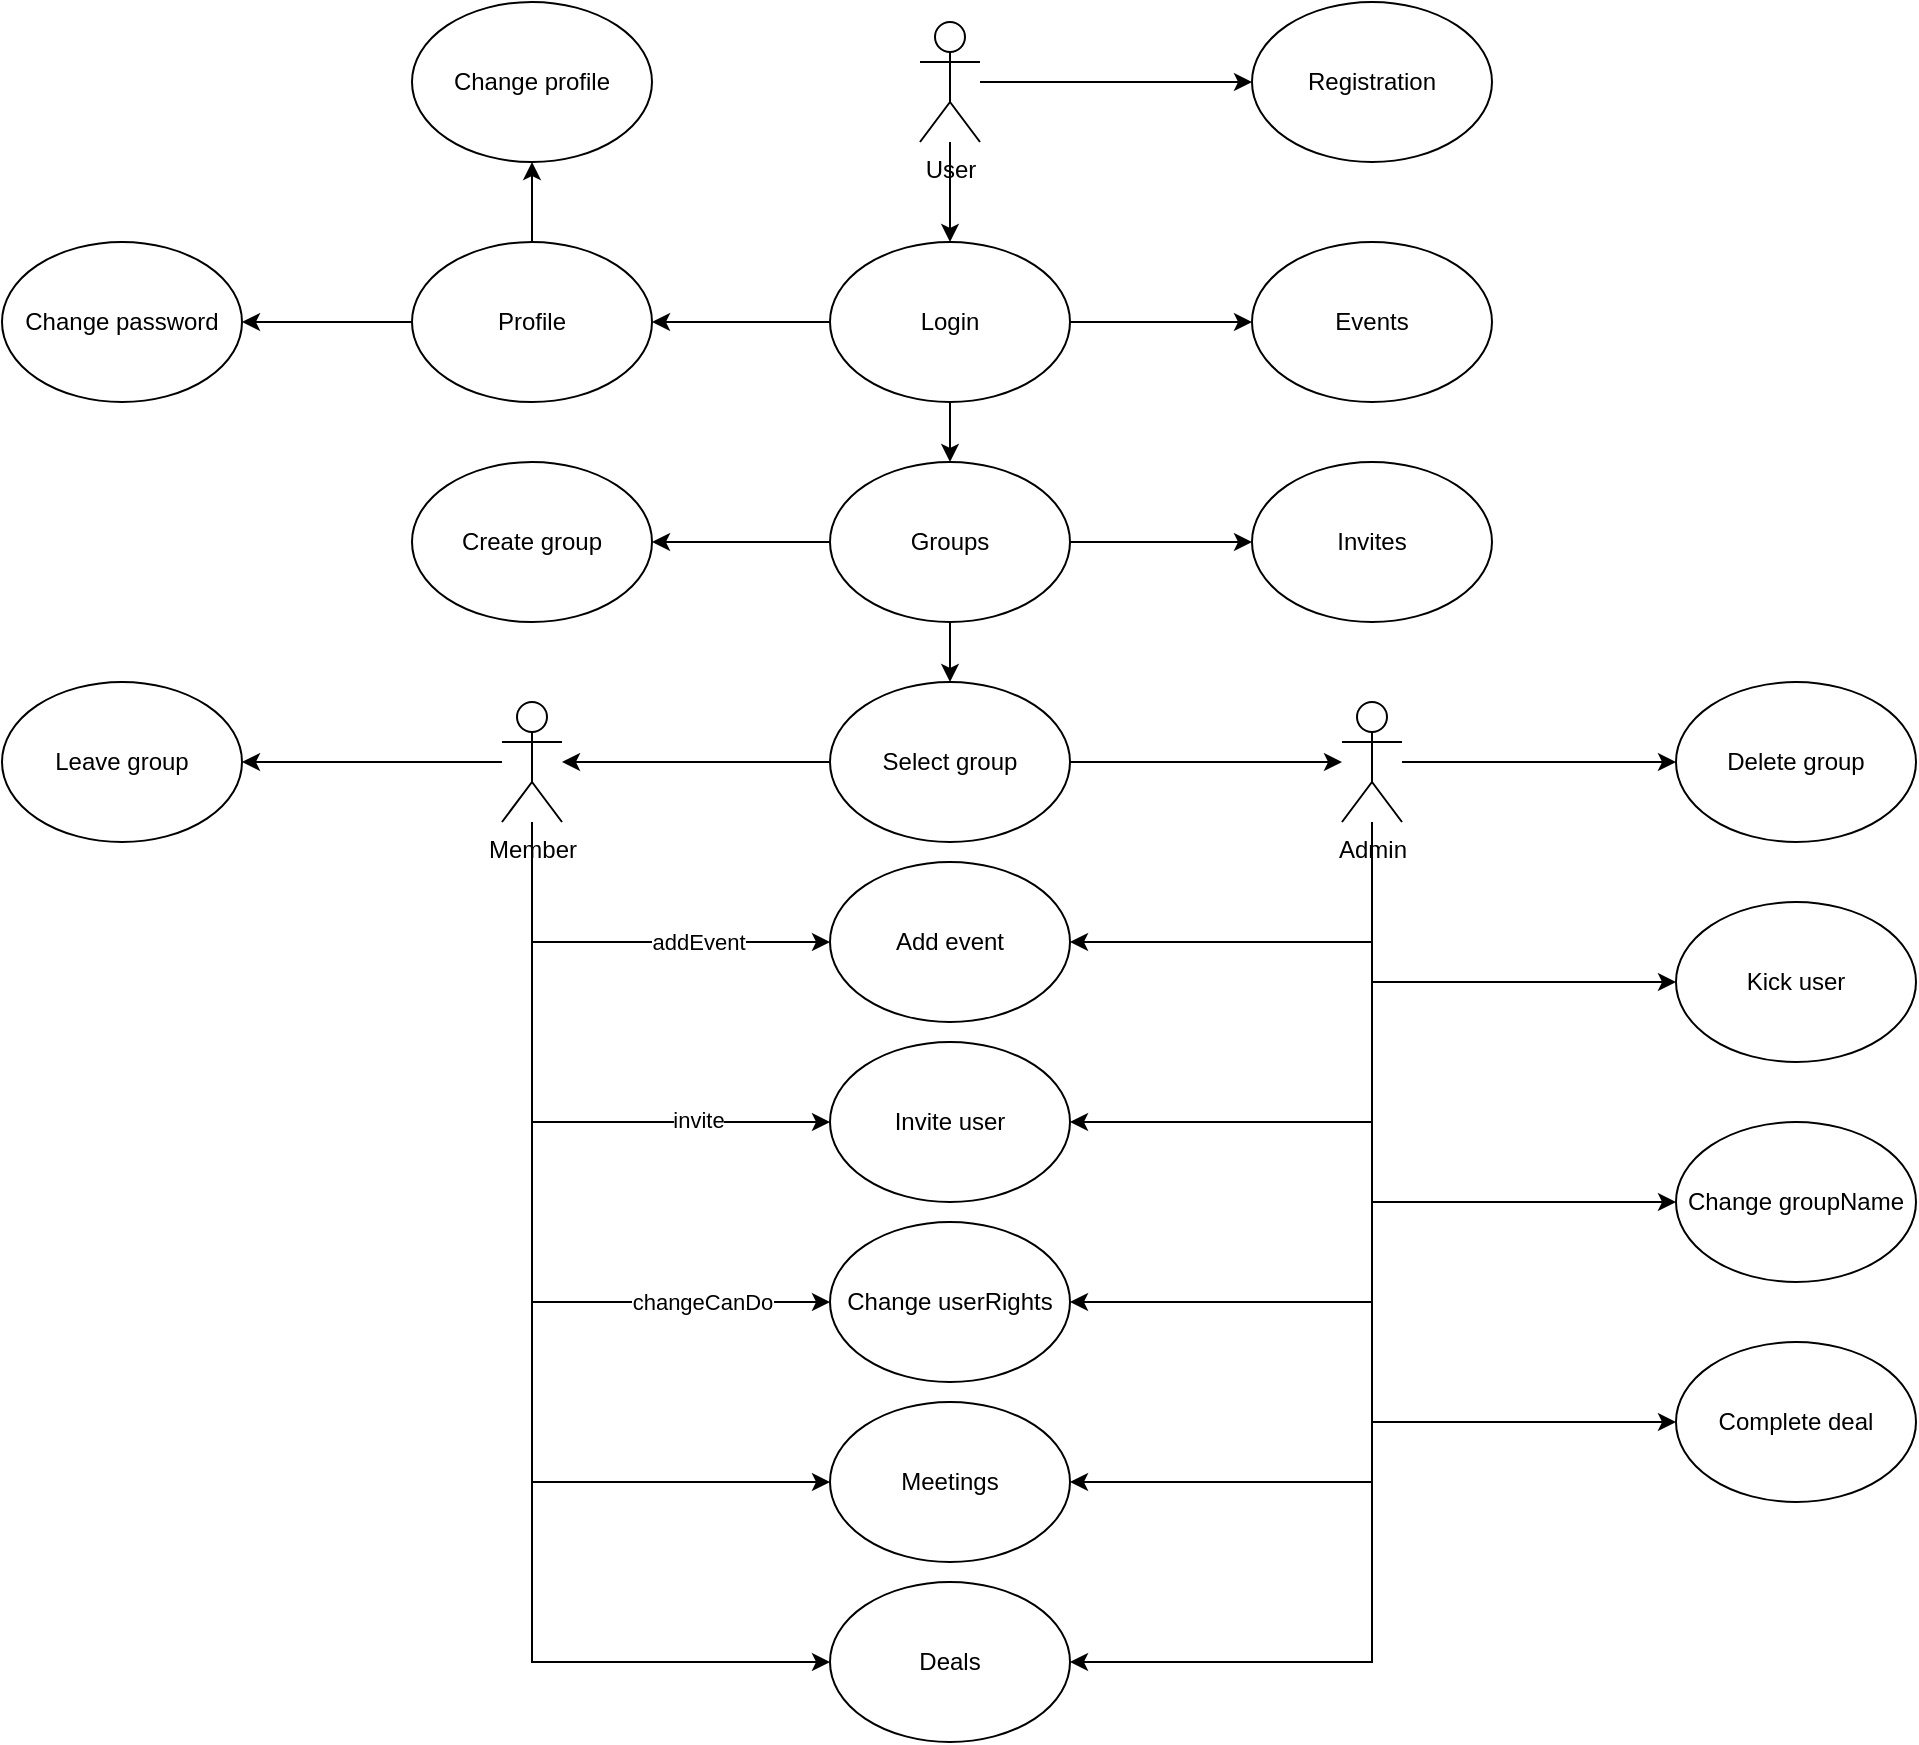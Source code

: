 <mxfile version="24.4.13" type="device">
  <diagram name="Страница — 1" id="CjXkoJQuMzEmbBGOutZE">
    <mxGraphModel dx="2687" dy="858" grid="1" gridSize="10" guides="1" tooltips="1" connect="1" arrows="1" fold="1" page="1" pageScale="1" pageWidth="827" pageHeight="1169" math="0" shadow="0">
      <root>
        <mxCell id="0" />
        <mxCell id="1" parent="0" />
        <mxCell id="qFcbCnMc0pt4zbiIH8xQ-3" style="edgeStyle=orthogonalEdgeStyle;rounded=0;orthogonalLoop=1;jettySize=auto;html=1;entryX=0;entryY=0.5;entryDx=0;entryDy=0;" edge="1" parent="1" source="qFcbCnMc0pt4zbiIH8xQ-1" target="qFcbCnMc0pt4zbiIH8xQ-2">
          <mxGeometry relative="1" as="geometry" />
        </mxCell>
        <mxCell id="qFcbCnMc0pt4zbiIH8xQ-5" style="edgeStyle=orthogonalEdgeStyle;rounded=0;orthogonalLoop=1;jettySize=auto;html=1;entryX=0.5;entryY=0;entryDx=0;entryDy=0;" edge="1" parent="1" source="qFcbCnMc0pt4zbiIH8xQ-1" target="qFcbCnMc0pt4zbiIH8xQ-4">
          <mxGeometry relative="1" as="geometry" />
        </mxCell>
        <mxCell id="qFcbCnMc0pt4zbiIH8xQ-1" value="User" style="shape=umlActor;verticalLabelPosition=bottom;verticalAlign=top;html=1;outlineConnect=0;" vertex="1" parent="1">
          <mxGeometry x="329" y="100" width="30" height="60" as="geometry" />
        </mxCell>
        <mxCell id="qFcbCnMc0pt4zbiIH8xQ-2" value="Registration" style="ellipse;whiteSpace=wrap;html=1;" vertex="1" parent="1">
          <mxGeometry x="495" y="90" width="120" height="80" as="geometry" />
        </mxCell>
        <mxCell id="qFcbCnMc0pt4zbiIH8xQ-9" style="edgeStyle=orthogonalEdgeStyle;rounded=0;orthogonalLoop=1;jettySize=auto;html=1;entryX=1;entryY=0.5;entryDx=0;entryDy=0;" edge="1" parent="1" source="qFcbCnMc0pt4zbiIH8xQ-4" target="qFcbCnMc0pt4zbiIH8xQ-7">
          <mxGeometry relative="1" as="geometry" />
        </mxCell>
        <mxCell id="qFcbCnMc0pt4zbiIH8xQ-10" style="edgeStyle=orthogonalEdgeStyle;rounded=0;orthogonalLoop=1;jettySize=auto;html=1;entryX=0;entryY=0.5;entryDx=0;entryDy=0;" edge="1" parent="1" source="qFcbCnMc0pt4zbiIH8xQ-4" target="qFcbCnMc0pt4zbiIH8xQ-8">
          <mxGeometry relative="1" as="geometry" />
        </mxCell>
        <mxCell id="qFcbCnMc0pt4zbiIH8xQ-12" style="edgeStyle=orthogonalEdgeStyle;rounded=0;orthogonalLoop=1;jettySize=auto;html=1;entryX=0.5;entryY=0;entryDx=0;entryDy=0;" edge="1" parent="1" source="qFcbCnMc0pt4zbiIH8xQ-4" target="qFcbCnMc0pt4zbiIH8xQ-11">
          <mxGeometry relative="1" as="geometry" />
        </mxCell>
        <mxCell id="qFcbCnMc0pt4zbiIH8xQ-4" value="Login" style="ellipse;whiteSpace=wrap;html=1;" vertex="1" parent="1">
          <mxGeometry x="284" y="210" width="120" height="80" as="geometry" />
        </mxCell>
        <mxCell id="qFcbCnMc0pt4zbiIH8xQ-28" style="edgeStyle=orthogonalEdgeStyle;rounded=0;orthogonalLoop=1;jettySize=auto;html=1;entryX=0.5;entryY=1;entryDx=0;entryDy=0;" edge="1" parent="1" source="qFcbCnMc0pt4zbiIH8xQ-7" target="qFcbCnMc0pt4zbiIH8xQ-27">
          <mxGeometry relative="1" as="geometry" />
        </mxCell>
        <mxCell id="qFcbCnMc0pt4zbiIH8xQ-30" style="edgeStyle=orthogonalEdgeStyle;rounded=0;orthogonalLoop=1;jettySize=auto;html=1;entryX=1;entryY=0.5;entryDx=0;entryDy=0;" edge="1" parent="1" source="qFcbCnMc0pt4zbiIH8xQ-7" target="qFcbCnMc0pt4zbiIH8xQ-29">
          <mxGeometry relative="1" as="geometry" />
        </mxCell>
        <mxCell id="qFcbCnMc0pt4zbiIH8xQ-7" value="Profile" style="ellipse;whiteSpace=wrap;html=1;" vertex="1" parent="1">
          <mxGeometry x="75" y="210" width="120" height="80" as="geometry" />
        </mxCell>
        <mxCell id="qFcbCnMc0pt4zbiIH8xQ-8" value="Events" style="ellipse;whiteSpace=wrap;html=1;" vertex="1" parent="1">
          <mxGeometry x="495" y="210" width="120" height="80" as="geometry" />
        </mxCell>
        <mxCell id="qFcbCnMc0pt4zbiIH8xQ-13" style="edgeStyle=orthogonalEdgeStyle;rounded=0;orthogonalLoop=1;jettySize=auto;html=1;entryX=1;entryY=0.5;entryDx=0;entryDy=0;" edge="1" parent="1" source="qFcbCnMc0pt4zbiIH8xQ-11" target="qFcbCnMc0pt4zbiIH8xQ-14">
          <mxGeometry relative="1" as="geometry">
            <mxPoint x="160" y="410" as="targetPoint" />
          </mxGeometry>
        </mxCell>
        <mxCell id="qFcbCnMc0pt4zbiIH8xQ-16" style="edgeStyle=orthogonalEdgeStyle;rounded=0;orthogonalLoop=1;jettySize=auto;html=1;entryX=0.5;entryY=0;entryDx=0;entryDy=0;" edge="1" parent="1" source="qFcbCnMc0pt4zbiIH8xQ-11" target="qFcbCnMc0pt4zbiIH8xQ-15">
          <mxGeometry relative="1" as="geometry" />
        </mxCell>
        <mxCell id="qFcbCnMc0pt4zbiIH8xQ-24" style="edgeStyle=orthogonalEdgeStyle;rounded=0;orthogonalLoop=1;jettySize=auto;html=1;entryX=0;entryY=0.5;entryDx=0;entryDy=0;" edge="1" parent="1" source="qFcbCnMc0pt4zbiIH8xQ-11" target="qFcbCnMc0pt4zbiIH8xQ-25">
          <mxGeometry relative="1" as="geometry">
            <mxPoint x="480" y="340" as="targetPoint" />
          </mxGeometry>
        </mxCell>
        <mxCell id="qFcbCnMc0pt4zbiIH8xQ-11" value="Groups" style="ellipse;whiteSpace=wrap;html=1;" vertex="1" parent="1">
          <mxGeometry x="284" y="320" width="120" height="80" as="geometry" />
        </mxCell>
        <mxCell id="qFcbCnMc0pt4zbiIH8xQ-14" value="Create group" style="ellipse;whiteSpace=wrap;html=1;" vertex="1" parent="1">
          <mxGeometry x="75" y="320" width="120" height="80" as="geometry" />
        </mxCell>
        <mxCell id="qFcbCnMc0pt4zbiIH8xQ-18" style="edgeStyle=orthogonalEdgeStyle;rounded=0;orthogonalLoop=1;jettySize=auto;html=1;" edge="1" parent="1" source="qFcbCnMc0pt4zbiIH8xQ-15" target="qFcbCnMc0pt4zbiIH8xQ-17">
          <mxGeometry relative="1" as="geometry" />
        </mxCell>
        <mxCell id="qFcbCnMc0pt4zbiIH8xQ-20" style="edgeStyle=orthogonalEdgeStyle;rounded=0;orthogonalLoop=1;jettySize=auto;html=1;" edge="1" parent="1" source="qFcbCnMc0pt4zbiIH8xQ-15" target="qFcbCnMc0pt4zbiIH8xQ-19">
          <mxGeometry relative="1" as="geometry" />
        </mxCell>
        <mxCell id="qFcbCnMc0pt4zbiIH8xQ-15" value="Select group" style="ellipse;whiteSpace=wrap;html=1;" vertex="1" parent="1">
          <mxGeometry x="284" y="430" width="120" height="80" as="geometry" />
        </mxCell>
        <mxCell id="qFcbCnMc0pt4zbiIH8xQ-32" style="edgeStyle=orthogonalEdgeStyle;rounded=0;orthogonalLoop=1;jettySize=auto;html=1;entryX=1;entryY=0.5;entryDx=0;entryDy=0;" edge="1" parent="1" source="qFcbCnMc0pt4zbiIH8xQ-17" target="qFcbCnMc0pt4zbiIH8xQ-31">
          <mxGeometry relative="1" as="geometry" />
        </mxCell>
        <mxCell id="qFcbCnMc0pt4zbiIH8xQ-40" style="edgeStyle=orthogonalEdgeStyle;rounded=0;orthogonalLoop=1;jettySize=auto;html=1;entryX=0;entryY=0.5;entryDx=0;entryDy=0;" edge="1" parent="1" source="qFcbCnMc0pt4zbiIH8xQ-17" target="qFcbCnMc0pt4zbiIH8xQ-37">
          <mxGeometry relative="1" as="geometry">
            <Array as="points">
              <mxPoint x="135" y="560" />
            </Array>
          </mxGeometry>
        </mxCell>
        <mxCell id="qFcbCnMc0pt4zbiIH8xQ-41" value="addEvent" style="edgeLabel;html=1;align=center;verticalAlign=middle;resizable=0;points=[];" vertex="1" connectable="0" parent="qFcbCnMc0pt4zbiIH8xQ-40">
          <mxGeometry x="0.223" y="-1" relative="1" as="geometry">
            <mxPoint x="15" y="-1" as="offset" />
          </mxGeometry>
        </mxCell>
        <mxCell id="qFcbCnMc0pt4zbiIH8xQ-45" style="edgeStyle=orthogonalEdgeStyle;rounded=0;orthogonalLoop=1;jettySize=auto;html=1;entryX=0;entryY=0.5;entryDx=0;entryDy=0;" edge="1" parent="1" source="qFcbCnMc0pt4zbiIH8xQ-17" target="qFcbCnMc0pt4zbiIH8xQ-43">
          <mxGeometry relative="1" as="geometry">
            <Array as="points">
              <mxPoint x="135" y="650" />
            </Array>
          </mxGeometry>
        </mxCell>
        <mxCell id="qFcbCnMc0pt4zbiIH8xQ-46" value="invite" style="edgeLabel;html=1;align=center;verticalAlign=middle;resizable=0;points=[];" vertex="1" connectable="0" parent="qFcbCnMc0pt4zbiIH8xQ-45">
          <mxGeometry x="0.557" y="1" relative="1" as="geometry">
            <mxPoint as="offset" />
          </mxGeometry>
        </mxCell>
        <mxCell id="qFcbCnMc0pt4zbiIH8xQ-52" style="edgeStyle=orthogonalEdgeStyle;rounded=0;orthogonalLoop=1;jettySize=auto;html=1;entryX=0;entryY=0.5;entryDx=0;entryDy=0;" edge="1" parent="1" source="qFcbCnMc0pt4zbiIH8xQ-17" target="qFcbCnMc0pt4zbiIH8xQ-50">
          <mxGeometry relative="1" as="geometry">
            <Array as="points">
              <mxPoint x="135" y="740" />
            </Array>
          </mxGeometry>
        </mxCell>
        <mxCell id="qFcbCnMc0pt4zbiIH8xQ-53" value="changeCanDo" style="edgeLabel;html=1;align=center;verticalAlign=middle;resizable=0;points=[];" vertex="1" connectable="0" parent="qFcbCnMc0pt4zbiIH8xQ-52">
          <mxGeometry x="0.67" relative="1" as="geometry">
            <mxPoint as="offset" />
          </mxGeometry>
        </mxCell>
        <mxCell id="qFcbCnMc0pt4zbiIH8xQ-56" style="edgeStyle=orthogonalEdgeStyle;rounded=0;orthogonalLoop=1;jettySize=auto;html=1;entryX=0;entryY=0.5;entryDx=0;entryDy=0;" edge="1" parent="1" source="qFcbCnMc0pt4zbiIH8xQ-17" target="qFcbCnMc0pt4zbiIH8xQ-54">
          <mxGeometry relative="1" as="geometry">
            <Array as="points">
              <mxPoint x="135" y="830" />
            </Array>
          </mxGeometry>
        </mxCell>
        <mxCell id="qFcbCnMc0pt4zbiIH8xQ-59" style="edgeStyle=orthogonalEdgeStyle;rounded=0;orthogonalLoop=1;jettySize=auto;html=1;entryX=0;entryY=0.5;entryDx=0;entryDy=0;" edge="1" parent="1" source="qFcbCnMc0pt4zbiIH8xQ-17" target="qFcbCnMc0pt4zbiIH8xQ-57">
          <mxGeometry relative="1" as="geometry">
            <Array as="points">
              <mxPoint x="135" y="920" />
            </Array>
          </mxGeometry>
        </mxCell>
        <mxCell id="qFcbCnMc0pt4zbiIH8xQ-17" value="Member" style="shape=umlActor;verticalLabelPosition=bottom;verticalAlign=top;html=1;outlineConnect=0;" vertex="1" parent="1">
          <mxGeometry x="120" y="440" width="30" height="60" as="geometry" />
        </mxCell>
        <mxCell id="qFcbCnMc0pt4zbiIH8xQ-36" style="edgeStyle=orthogonalEdgeStyle;rounded=0;orthogonalLoop=1;jettySize=auto;html=1;entryX=0;entryY=0.5;entryDx=0;entryDy=0;" edge="1" parent="1" source="qFcbCnMc0pt4zbiIH8xQ-19" target="qFcbCnMc0pt4zbiIH8xQ-35">
          <mxGeometry relative="1" as="geometry">
            <Array as="points">
              <mxPoint x="555" y="580" />
            </Array>
          </mxGeometry>
        </mxCell>
        <mxCell id="qFcbCnMc0pt4zbiIH8xQ-39" style="edgeStyle=orthogonalEdgeStyle;rounded=0;orthogonalLoop=1;jettySize=auto;html=1;entryX=1;entryY=0.5;entryDx=0;entryDy=0;" edge="1" parent="1" source="qFcbCnMc0pt4zbiIH8xQ-19" target="qFcbCnMc0pt4zbiIH8xQ-37">
          <mxGeometry relative="1" as="geometry">
            <Array as="points">
              <mxPoint x="555" y="560" />
            </Array>
          </mxGeometry>
        </mxCell>
        <mxCell id="qFcbCnMc0pt4zbiIH8xQ-44" style="edgeStyle=orthogonalEdgeStyle;rounded=0;orthogonalLoop=1;jettySize=auto;html=1;entryX=1;entryY=0.5;entryDx=0;entryDy=0;" edge="1" parent="1" source="qFcbCnMc0pt4zbiIH8xQ-19" target="qFcbCnMc0pt4zbiIH8xQ-43">
          <mxGeometry relative="1" as="geometry">
            <Array as="points">
              <mxPoint x="555" y="650" />
            </Array>
          </mxGeometry>
        </mxCell>
        <mxCell id="qFcbCnMc0pt4zbiIH8xQ-47" style="edgeStyle=orthogonalEdgeStyle;rounded=0;orthogonalLoop=1;jettySize=auto;html=1;entryX=0;entryY=0.5;entryDx=0;entryDy=0;" edge="1" parent="1" source="qFcbCnMc0pt4zbiIH8xQ-19" target="qFcbCnMc0pt4zbiIH8xQ-33">
          <mxGeometry relative="1" as="geometry" />
        </mxCell>
        <mxCell id="qFcbCnMc0pt4zbiIH8xQ-49" style="edgeStyle=orthogonalEdgeStyle;rounded=0;orthogonalLoop=1;jettySize=auto;html=1;entryX=0;entryY=0.5;entryDx=0;entryDy=0;" edge="1" parent="1" source="qFcbCnMc0pt4zbiIH8xQ-19" target="qFcbCnMc0pt4zbiIH8xQ-48">
          <mxGeometry relative="1" as="geometry">
            <Array as="points">
              <mxPoint x="555" y="690" />
            </Array>
          </mxGeometry>
        </mxCell>
        <mxCell id="qFcbCnMc0pt4zbiIH8xQ-51" style="edgeStyle=orthogonalEdgeStyle;rounded=0;orthogonalLoop=1;jettySize=auto;html=1;entryX=1;entryY=0.5;entryDx=0;entryDy=0;" edge="1" parent="1" source="qFcbCnMc0pt4zbiIH8xQ-19" target="qFcbCnMc0pt4zbiIH8xQ-50">
          <mxGeometry relative="1" as="geometry">
            <Array as="points">
              <mxPoint x="555" y="740" />
            </Array>
          </mxGeometry>
        </mxCell>
        <mxCell id="qFcbCnMc0pt4zbiIH8xQ-55" style="edgeStyle=orthogonalEdgeStyle;rounded=0;orthogonalLoop=1;jettySize=auto;html=1;entryX=1;entryY=0.5;entryDx=0;entryDy=0;" edge="1" parent="1" source="qFcbCnMc0pt4zbiIH8xQ-19" target="qFcbCnMc0pt4zbiIH8xQ-54">
          <mxGeometry relative="1" as="geometry">
            <Array as="points">
              <mxPoint x="555" y="830" />
            </Array>
          </mxGeometry>
        </mxCell>
        <mxCell id="qFcbCnMc0pt4zbiIH8xQ-58" style="edgeStyle=orthogonalEdgeStyle;rounded=0;orthogonalLoop=1;jettySize=auto;html=1;entryX=1;entryY=0.5;entryDx=0;entryDy=0;" edge="1" parent="1" source="qFcbCnMc0pt4zbiIH8xQ-19" target="qFcbCnMc0pt4zbiIH8xQ-57">
          <mxGeometry relative="1" as="geometry">
            <Array as="points">
              <mxPoint x="555" y="920" />
            </Array>
          </mxGeometry>
        </mxCell>
        <mxCell id="qFcbCnMc0pt4zbiIH8xQ-61" style="edgeStyle=orthogonalEdgeStyle;rounded=0;orthogonalLoop=1;jettySize=auto;html=1;entryX=0;entryY=0.5;entryDx=0;entryDy=0;" edge="1" parent="1" source="qFcbCnMc0pt4zbiIH8xQ-19" target="qFcbCnMc0pt4zbiIH8xQ-60">
          <mxGeometry relative="1" as="geometry">
            <Array as="points">
              <mxPoint x="555" y="800" />
            </Array>
          </mxGeometry>
        </mxCell>
        <mxCell id="qFcbCnMc0pt4zbiIH8xQ-19" value="Admin" style="shape=umlActor;verticalLabelPosition=bottom;verticalAlign=top;html=1;outlineConnect=0;" vertex="1" parent="1">
          <mxGeometry x="540" y="440" width="30" height="60" as="geometry" />
        </mxCell>
        <mxCell id="qFcbCnMc0pt4zbiIH8xQ-25" value="Invites" style="ellipse;whiteSpace=wrap;html=1;" vertex="1" parent="1">
          <mxGeometry x="495" y="320" width="120" height="80" as="geometry" />
        </mxCell>
        <mxCell id="qFcbCnMc0pt4zbiIH8xQ-27" value="Change profile" style="ellipse;whiteSpace=wrap;html=1;" vertex="1" parent="1">
          <mxGeometry x="75" y="90" width="120" height="80" as="geometry" />
        </mxCell>
        <mxCell id="qFcbCnMc0pt4zbiIH8xQ-29" value="Change password" style="ellipse;whiteSpace=wrap;html=1;" vertex="1" parent="1">
          <mxGeometry x="-130" y="210" width="120" height="80" as="geometry" />
        </mxCell>
        <mxCell id="qFcbCnMc0pt4zbiIH8xQ-31" value="Leave group" style="ellipse;whiteSpace=wrap;html=1;" vertex="1" parent="1">
          <mxGeometry x="-130" y="430" width="120" height="80" as="geometry" />
        </mxCell>
        <mxCell id="qFcbCnMc0pt4zbiIH8xQ-33" value="Delete group" style="ellipse;whiteSpace=wrap;html=1;" vertex="1" parent="1">
          <mxGeometry x="707" y="430" width="120" height="80" as="geometry" />
        </mxCell>
        <mxCell id="qFcbCnMc0pt4zbiIH8xQ-35" value="Kick user" style="ellipse;whiteSpace=wrap;html=1;" vertex="1" parent="1">
          <mxGeometry x="707" y="540" width="120" height="80" as="geometry" />
        </mxCell>
        <mxCell id="qFcbCnMc0pt4zbiIH8xQ-37" value="Add event" style="ellipse;whiteSpace=wrap;html=1;" vertex="1" parent="1">
          <mxGeometry x="284" y="520" width="120" height="80" as="geometry" />
        </mxCell>
        <mxCell id="qFcbCnMc0pt4zbiIH8xQ-43" value="Invite user" style="ellipse;whiteSpace=wrap;html=1;" vertex="1" parent="1">
          <mxGeometry x="284" y="610" width="120" height="80" as="geometry" />
        </mxCell>
        <mxCell id="qFcbCnMc0pt4zbiIH8xQ-48" value="Change groupName" style="ellipse;whiteSpace=wrap;html=1;" vertex="1" parent="1">
          <mxGeometry x="707" y="650" width="120" height="80" as="geometry" />
        </mxCell>
        <mxCell id="qFcbCnMc0pt4zbiIH8xQ-50" value="Change userRights" style="ellipse;whiteSpace=wrap;html=1;" vertex="1" parent="1">
          <mxGeometry x="284" y="700" width="120" height="80" as="geometry" />
        </mxCell>
        <mxCell id="qFcbCnMc0pt4zbiIH8xQ-54" value="Meetings" style="ellipse;whiteSpace=wrap;html=1;" vertex="1" parent="1">
          <mxGeometry x="284" y="790" width="120" height="80" as="geometry" />
        </mxCell>
        <mxCell id="qFcbCnMc0pt4zbiIH8xQ-57" value="Deals" style="ellipse;whiteSpace=wrap;html=1;" vertex="1" parent="1">
          <mxGeometry x="284" y="880" width="120" height="80" as="geometry" />
        </mxCell>
        <mxCell id="qFcbCnMc0pt4zbiIH8xQ-60" value="Complete deal" style="ellipse;whiteSpace=wrap;html=1;" vertex="1" parent="1">
          <mxGeometry x="707" y="760" width="120" height="80" as="geometry" />
        </mxCell>
      </root>
    </mxGraphModel>
  </diagram>
</mxfile>

